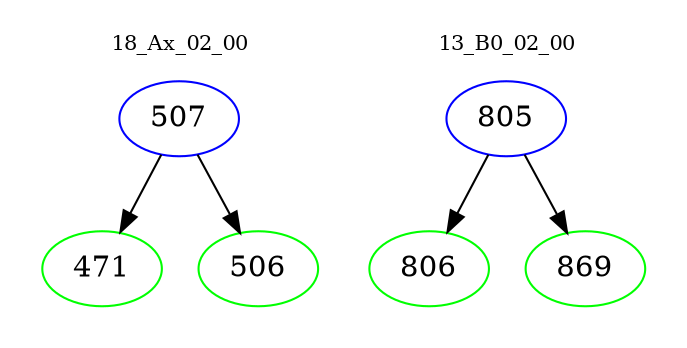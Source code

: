 digraph{
subgraph cluster_0 {
color = white
label = "18_Ax_02_00";
fontsize=10;
T0_507 [label="507", color="blue"]
T0_507 -> T0_471 [color="black"]
T0_471 [label="471", color="green"]
T0_507 -> T0_506 [color="black"]
T0_506 [label="506", color="green"]
}
subgraph cluster_1 {
color = white
label = "13_B0_02_00";
fontsize=10;
T1_805 [label="805", color="blue"]
T1_805 -> T1_806 [color="black"]
T1_806 [label="806", color="green"]
T1_805 -> T1_869 [color="black"]
T1_869 [label="869", color="green"]
}
}
